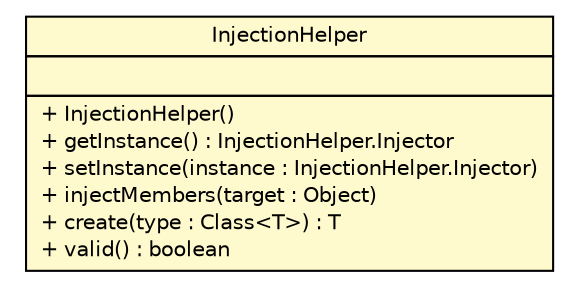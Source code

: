 #!/usr/local/bin/dot
#
# Class diagram 
# Generated by UMLGraph version R5_6 (http://www.umlgraph.org/)
#

digraph G {
	edge [fontname="Helvetica",fontsize=10,labelfontname="Helvetica",labelfontsize=10];
	node [fontname="Helvetica",fontsize=10,shape=plaintext];
	nodesep=0.25;
	ranksep=0.5;
	// sorcer.util.InjectionHelper
	c243743 [label=<<table title="sorcer.util.InjectionHelper" border="0" cellborder="1" cellspacing="0" cellpadding="2" port="p" bgcolor="lemonChiffon" href="./InjectionHelper.html">
		<tr><td><table border="0" cellspacing="0" cellpadding="1">
<tr><td align="center" balign="center"> InjectionHelper </td></tr>
		</table></td></tr>
		<tr><td><table border="0" cellspacing="0" cellpadding="1">
<tr><td align="left" balign="left">  </td></tr>
		</table></td></tr>
		<tr><td><table border="0" cellspacing="0" cellpadding="1">
<tr><td align="left" balign="left"> + InjectionHelper() </td></tr>
<tr><td align="left" balign="left"> + getInstance() : InjectionHelper.Injector </td></tr>
<tr><td align="left" balign="left"> + setInstance(instance : InjectionHelper.Injector) </td></tr>
<tr><td align="left" balign="left"> + injectMembers(target : Object) </td></tr>
<tr><td align="left" balign="left"> + create(type : Class&lt;T&gt;) : T </td></tr>
<tr><td align="left" balign="left"> + valid() : boolean </td></tr>
		</table></td></tr>
		</table>>, URL="./InjectionHelper.html", fontname="Helvetica", fontcolor="black", fontsize=10.0];
}

